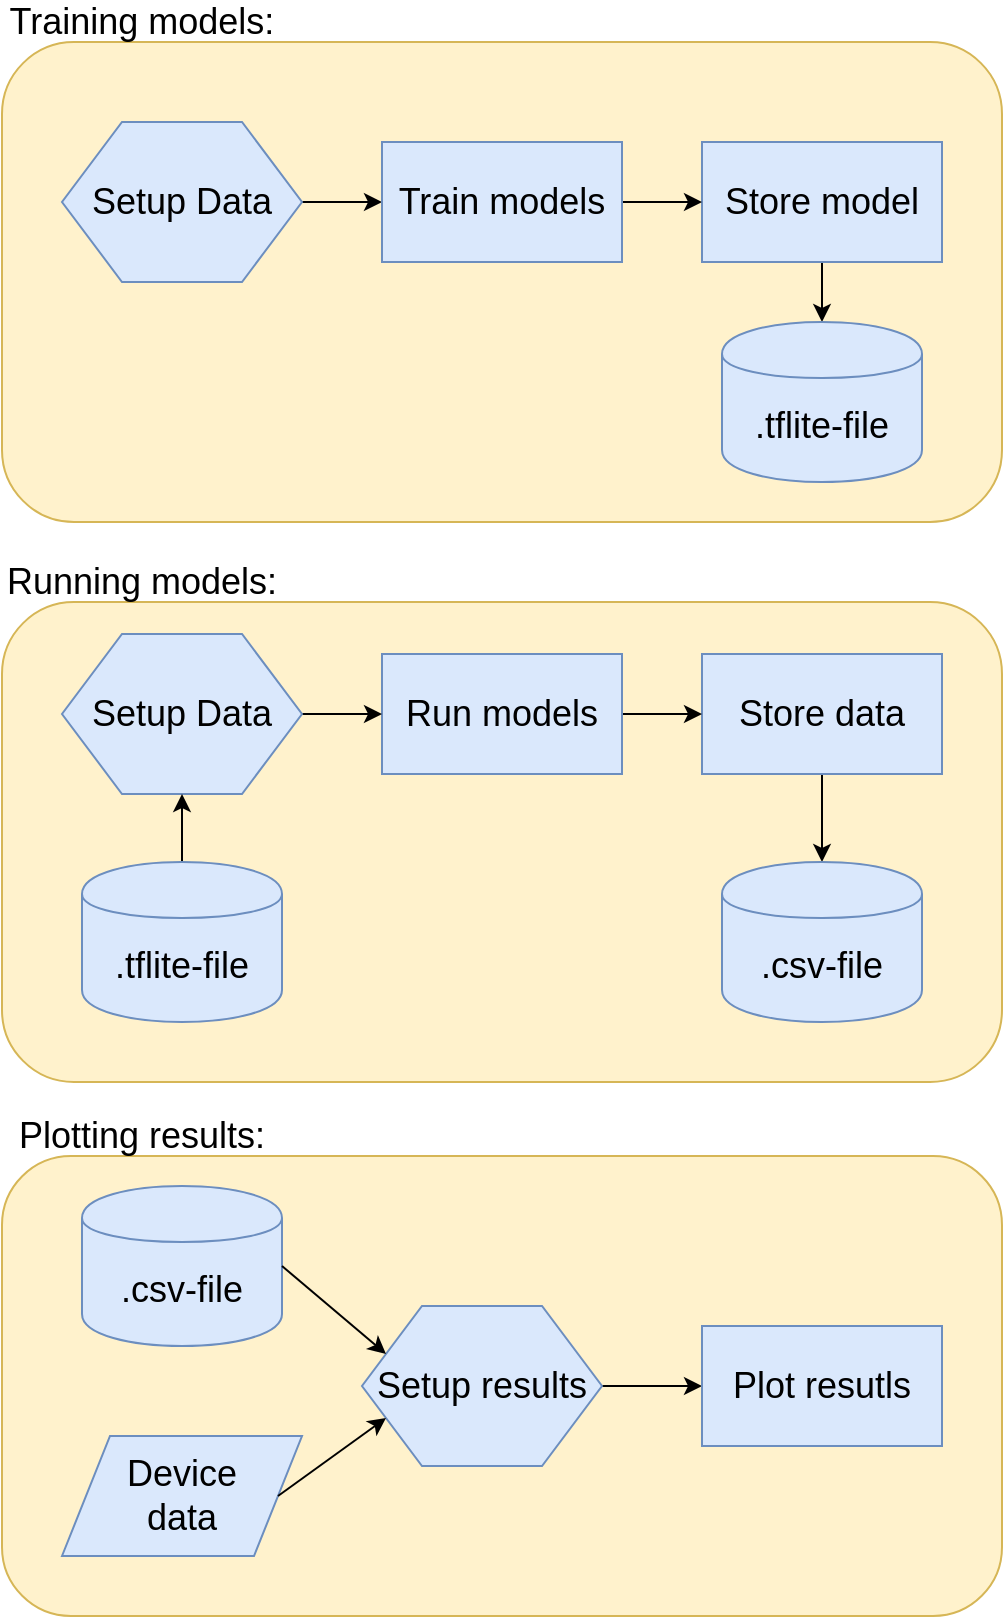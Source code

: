 <mxfile version="13.0.2" type="device"><diagram id="6a731a19-8d31-9384-78a2-239565b7b9f0" name="Page-1"><mxGraphModel dx="657" dy="1004" grid="1" gridSize="10" guides="1" tooltips="1" connect="1" arrows="1" fold="1" page="1" pageScale="1" pageWidth="1169" pageHeight="827" background="#ffffff" math="0" shadow="0"><root><mxCell id="0"/><mxCell id="1" parent="0"/><mxCell id="EjzyzeacMCquUPIGTg2J-66" value="" style="rounded=1;whiteSpace=wrap;html=1;fillColor=#fff2cc;strokeColor=#d6b656;" vertex="1" parent="1"><mxGeometry x="20" y="320" width="500" height="240" as="geometry"/></mxCell><mxCell id="EjzyzeacMCquUPIGTg2J-67" value="" style="rounded=1;whiteSpace=wrap;html=1;fillColor=#fff2cc;strokeColor=#d6b656;" vertex="1" parent="1"><mxGeometry x="20" y="597" width="500" height="230" as="geometry"/></mxCell><mxCell id="EjzyzeacMCquUPIGTg2J-65" value="" style="rounded=1;whiteSpace=wrap;html=1;fillColor=#fff2cc;strokeColor=#d6b656;" vertex="1" parent="1"><mxGeometry x="20" y="40" width="500" height="240" as="geometry"/></mxCell><mxCell id="EjzyzeacMCquUPIGTg2J-69" value="" style="edgeStyle=orthogonalEdgeStyle;rounded=0;orthogonalLoop=1;jettySize=auto;html=1;" edge="1" parent="1" source="EjzyzeacMCquUPIGTg2J-56" target="EjzyzeacMCquUPIGTg2J-61"><mxGeometry relative="1" as="geometry"/></mxCell><mxCell id="EjzyzeacMCquUPIGTg2J-56" value="&lt;font style=&quot;font-size: 18px&quot;&gt;Setup Data&lt;/font&gt;" style="shape=hexagon;perimeter=hexagonPerimeter2;whiteSpace=wrap;html=1;fillColor=#dae8fc;strokeColor=#6c8ebf;" vertex="1" parent="1"><mxGeometry x="50" y="80" width="120" height="80" as="geometry"/></mxCell><mxCell id="EjzyzeacMCquUPIGTg2J-89" value="" style="edgeStyle=orthogonalEdgeStyle;rounded=0;orthogonalLoop=1;jettySize=auto;html=1;" edge="1" parent="1" source="EjzyzeacMCquUPIGTg2J-58" target="EjzyzeacMCquUPIGTg2J-86"><mxGeometry relative="1" as="geometry"/></mxCell><mxCell id="EjzyzeacMCquUPIGTg2J-58" value="&lt;span style=&quot;font-size: 18px&quot;&gt;Store data&lt;/span&gt;" style="rounded=0;whiteSpace=wrap;html=1;fillColor=#dae8fc;strokeColor=#6c8ebf;" vertex="1" parent="1"><mxGeometry x="370" y="346" width="120" height="60" as="geometry"/></mxCell><mxCell id="EjzyzeacMCquUPIGTg2J-82" value="" style="edgeStyle=orthogonalEdgeStyle;rounded=0;orthogonalLoop=1;jettySize=auto;html=1;" edge="1" parent="1" source="EjzyzeacMCquUPIGTg2J-59" target="EjzyzeacMCquUPIGTg2J-58"><mxGeometry relative="1" as="geometry"/></mxCell><mxCell id="EjzyzeacMCquUPIGTg2J-59" value="&lt;span style=&quot;font-size: 18px&quot;&gt;Run models&lt;/span&gt;" style="rounded=0;whiteSpace=wrap;html=1;fillColor=#dae8fc;strokeColor=#6c8ebf;" vertex="1" parent="1"><mxGeometry x="210" y="346" width="120" height="60" as="geometry"/></mxCell><mxCell id="EjzyzeacMCquUPIGTg2J-76" value="" style="edgeStyle=orthogonalEdgeStyle;rounded=0;orthogonalLoop=1;jettySize=auto;html=1;" edge="1" parent="1" source="EjzyzeacMCquUPIGTg2J-60" target="EjzyzeacMCquUPIGTg2J-74"><mxGeometry relative="1" as="geometry"/></mxCell><mxCell id="EjzyzeacMCquUPIGTg2J-60" value="&lt;span style=&quot;font-size: 18px&quot;&gt;Store model&lt;/span&gt;" style="rounded=0;whiteSpace=wrap;html=1;fillColor=#dae8fc;strokeColor=#6c8ebf;" vertex="1" parent="1"><mxGeometry x="370" y="90" width="120" height="60" as="geometry"/></mxCell><mxCell id="EjzyzeacMCquUPIGTg2J-70" value="" style="edgeStyle=orthogonalEdgeStyle;rounded=0;orthogonalLoop=1;jettySize=auto;html=1;" edge="1" parent="1" source="EjzyzeacMCquUPIGTg2J-61" target="EjzyzeacMCquUPIGTg2J-60"><mxGeometry relative="1" as="geometry"/></mxCell><mxCell id="EjzyzeacMCquUPIGTg2J-61" value="&lt;span style=&quot;font-size: 18px&quot;&gt;Train models&lt;/span&gt;" style="rounded=0;whiteSpace=wrap;html=1;fillColor=#dae8fc;strokeColor=#6c8ebf;" vertex="1" parent="1"><mxGeometry x="210" y="90" width="120" height="60" as="geometry"/></mxCell><mxCell id="EjzyzeacMCquUPIGTg2J-83" value="" style="edgeStyle=orthogonalEdgeStyle;rounded=0;orthogonalLoop=1;jettySize=auto;html=1;" edge="1" parent="1" source="EjzyzeacMCquUPIGTg2J-63" target="EjzyzeacMCquUPIGTg2J-59"><mxGeometry relative="1" as="geometry"/></mxCell><mxCell id="EjzyzeacMCquUPIGTg2J-63" value="&lt;span style=&quot;font-size: 18px&quot;&gt;Setup Data&lt;/span&gt;" style="shape=hexagon;perimeter=hexagonPerimeter2;whiteSpace=wrap;html=1;fillColor=#dae8fc;strokeColor=#6c8ebf;" vertex="1" parent="1"><mxGeometry x="50" y="336" width="120" height="80" as="geometry"/></mxCell><mxCell id="EjzyzeacMCquUPIGTg2J-74" value="&lt;span style=&quot;font-size: 18px&quot;&gt;.tflite-file&lt;/span&gt;" style="shape=cylinder;whiteSpace=wrap;html=1;boundedLbl=1;backgroundOutline=1;fillColor=#dae8fc;strokeColor=#6c8ebf;" vertex="1" parent="1"><mxGeometry x="380" y="180" width="100" height="80" as="geometry"/></mxCell><mxCell id="EjzyzeacMCquUPIGTg2J-75" value="&lt;span style=&quot;font-size: 18px&quot;&gt;Device&lt;br&gt;data&lt;br&gt;&lt;/span&gt;" style="shape=parallelogram;perimeter=parallelogramPerimeter;whiteSpace=wrap;html=1;fillColor=#dae8fc;strokeColor=#6c8ebf;" vertex="1" parent="1"><mxGeometry x="50" y="737" width="120" height="60" as="geometry"/></mxCell><mxCell id="EjzyzeacMCquUPIGTg2J-93" value="" style="edgeStyle=orthogonalEdgeStyle;rounded=0;orthogonalLoop=1;jettySize=auto;html=1;" edge="1" parent="1" source="EjzyzeacMCquUPIGTg2J-78" target="EjzyzeacMCquUPIGTg2J-79"><mxGeometry relative="1" as="geometry"/></mxCell><mxCell id="EjzyzeacMCquUPIGTg2J-78" value="&lt;span style=&quot;font-size: 18px&quot;&gt;Setup results&lt;/span&gt;" style="shape=hexagon;perimeter=hexagonPerimeter2;whiteSpace=wrap;html=1;direction=east;fillColor=#dae8fc;strokeColor=#6c8ebf;" vertex="1" parent="1"><mxGeometry x="200" y="672" width="120" height="80" as="geometry"/></mxCell><mxCell id="EjzyzeacMCquUPIGTg2J-79" value="&lt;span style=&quot;font-size: 18px&quot;&gt;Plot resutls&lt;/span&gt;" style="rounded=0;whiteSpace=wrap;html=1;fillColor=#dae8fc;strokeColor=#6c8ebf;" vertex="1" parent="1"><mxGeometry x="370" y="682" width="120" height="60" as="geometry"/></mxCell><mxCell id="EjzyzeacMCquUPIGTg2J-85" value="&lt;span style=&quot;font-size: 18px&quot;&gt;.csv-file&lt;/span&gt;" style="shape=cylinder;whiteSpace=wrap;html=1;boundedLbl=1;backgroundOutline=1;fillColor=#dae8fc;strokeColor=#6c8ebf;" vertex="1" parent="1"><mxGeometry x="60" y="612" width="100" height="80" as="geometry"/></mxCell><mxCell id="EjzyzeacMCquUPIGTg2J-86" value="&lt;span style=&quot;font-size: 18px&quot;&gt;.csv-file&lt;/span&gt;" style="shape=cylinder;whiteSpace=wrap;html=1;boundedLbl=1;backgroundOutline=1;fillColor=#dae8fc;strokeColor=#6c8ebf;" vertex="1" parent="1"><mxGeometry x="380" y="450" width="100" height="80" as="geometry"/></mxCell><mxCell id="EjzyzeacMCquUPIGTg2J-88" value="" style="edgeStyle=orthogonalEdgeStyle;rounded=0;orthogonalLoop=1;jettySize=auto;html=1;" edge="1" parent="1" source="EjzyzeacMCquUPIGTg2J-87" target="EjzyzeacMCquUPIGTg2J-63"><mxGeometry relative="1" as="geometry"/></mxCell><mxCell id="EjzyzeacMCquUPIGTg2J-87" value="&lt;span style=&quot;font-size: 18px&quot;&gt;.tflite-file&lt;/span&gt;" style="shape=cylinder;whiteSpace=wrap;html=1;boundedLbl=1;backgroundOutline=1;fillColor=#dae8fc;strokeColor=#6c8ebf;" vertex="1" parent="1"><mxGeometry x="60" y="450" width="100" height="80" as="geometry"/></mxCell><mxCell id="EjzyzeacMCquUPIGTg2J-94" value="" style="endArrow=classic;html=1;exitX=1;exitY=0.5;exitDx=0;exitDy=0;entryX=0;entryY=0.25;entryDx=0;entryDy=0;" edge="1" parent="1" source="EjzyzeacMCquUPIGTg2J-85" target="EjzyzeacMCquUPIGTg2J-78"><mxGeometry width="50" height="50" relative="1" as="geometry"><mxPoint x="270" y="600" as="sourcePoint"/><mxPoint x="320" y="550" as="targetPoint"/></mxGeometry></mxCell><mxCell id="EjzyzeacMCquUPIGTg2J-95" value="" style="endArrow=classic;html=1;exitX=1;exitY=0.5;exitDx=0;exitDy=0;entryX=0;entryY=0.75;entryDx=0;entryDy=0;" edge="1" parent="1" source="EjzyzeacMCquUPIGTg2J-75" target="EjzyzeacMCquUPIGTg2J-78"><mxGeometry width="50" height="50" relative="1" as="geometry"><mxPoint x="170" y="662.0" as="sourcePoint"/><mxPoint x="222" y="706.0" as="targetPoint"/></mxGeometry></mxCell><mxCell id="EjzyzeacMCquUPIGTg2J-96" value="&lt;span style=&quot;font-size: 18px&quot;&gt;Training models:&lt;/span&gt;" style="text;html=1;strokeColor=none;fillColor=none;align=center;verticalAlign=middle;whiteSpace=wrap;rounded=0;" vertex="1" parent="1"><mxGeometry x="20" y="20" width="140" height="20" as="geometry"/></mxCell><mxCell id="EjzyzeacMCquUPIGTg2J-97" value="&lt;span style=&quot;font-size: 18px&quot;&gt;Plotting results:&lt;/span&gt;" style="text;html=1;strokeColor=none;fillColor=none;align=center;verticalAlign=middle;whiteSpace=wrap;rounded=0;" vertex="1" parent="1"><mxGeometry x="20" y="577" width="140" height="20" as="geometry"/></mxCell><mxCell id="EjzyzeacMCquUPIGTg2J-98" value="&lt;span style=&quot;font-size: 18px&quot;&gt;Running models:&lt;/span&gt;" style="text;html=1;strokeColor=none;fillColor=none;align=center;verticalAlign=middle;whiteSpace=wrap;rounded=0;" vertex="1" parent="1"><mxGeometry x="20" y="300" width="140" height="20" as="geometry"/></mxCell></root></mxGraphModel></diagram></mxfile>